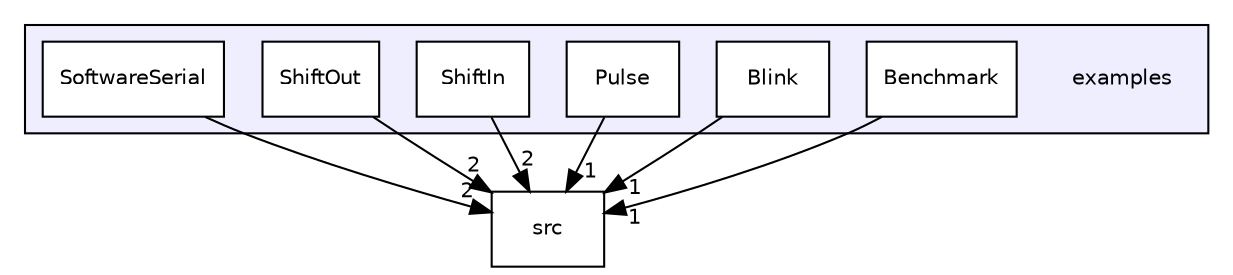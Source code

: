 digraph "examples" {
  compound=true
  node [ fontsize="10", fontname="Helvetica"];
  edge [ labelfontsize="10", labelfontname="Helvetica"];
  subgraph clusterdir_d28a4824dc47e487b107a5db32ef43c4 {
    graph [ bgcolor="#eeeeff", pencolor="black", label="" URL="dir_d28a4824dc47e487b107a5db32ef43c4.html"];
    dir_d28a4824dc47e487b107a5db32ef43c4 [shape=plaintext label="examples"];
    dir_57865dd379b9744e2314c42289a7a619 [shape=box label="Benchmark" color="black" fillcolor="white" style="filled" URL="dir_57865dd379b9744e2314c42289a7a619.html"];
    dir_05dd8b05715c4ed4a1c3d13c1176049b [shape=box label="Blink" color="black" fillcolor="white" style="filled" URL="dir_05dd8b05715c4ed4a1c3d13c1176049b.html"];
    dir_5ca0752a5f975e24d26315b7ec91f544 [shape=box label="Pulse" color="black" fillcolor="white" style="filled" URL="dir_5ca0752a5f975e24d26315b7ec91f544.html"];
    dir_7bc3442bf75c7387d015bca600bd78ec [shape=box label="ShiftIn" color="black" fillcolor="white" style="filled" URL="dir_7bc3442bf75c7387d015bca600bd78ec.html"];
    dir_c1162e0de3217506edbaebba49e63f79 [shape=box label="ShiftOut" color="black" fillcolor="white" style="filled" URL="dir_c1162e0de3217506edbaebba49e63f79.html"];
    dir_282dace2d101780c2ea805f5e9456c59 [shape=box label="SoftwareSerial" color="black" fillcolor="white" style="filled" URL="dir_282dace2d101780c2ea805f5e9456c59.html"];
  }
  dir_68267d1309a1af8e8297ef4c3efbcdba [shape=box label="src" URL="dir_68267d1309a1af8e8297ef4c3efbcdba.html"];
  dir_5ca0752a5f975e24d26315b7ec91f544->dir_68267d1309a1af8e8297ef4c3efbcdba [headlabel="1", labeldistance=1.5 headhref="dir_000003_000007.html"];
  dir_05dd8b05715c4ed4a1c3d13c1176049b->dir_68267d1309a1af8e8297ef4c3efbcdba [headlabel="1", labeldistance=1.5 headhref="dir_000002_000007.html"];
  dir_7bc3442bf75c7387d015bca600bd78ec->dir_68267d1309a1af8e8297ef4c3efbcdba [headlabel="2", labeldistance=1.5 headhref="dir_000004_000007.html"];
  dir_c1162e0de3217506edbaebba49e63f79->dir_68267d1309a1af8e8297ef4c3efbcdba [headlabel="2", labeldistance=1.5 headhref="dir_000005_000007.html"];
  dir_282dace2d101780c2ea805f5e9456c59->dir_68267d1309a1af8e8297ef4c3efbcdba [headlabel="2", labeldistance=1.5 headhref="dir_000006_000007.html"];
  dir_57865dd379b9744e2314c42289a7a619->dir_68267d1309a1af8e8297ef4c3efbcdba [headlabel="1", labeldistance=1.5 headhref="dir_000001_000007.html"];
}
